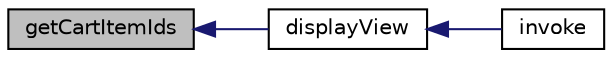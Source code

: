 digraph "getCartItemIds"
{
  edge [fontname="Helvetica",fontsize="10",labelfontname="Helvetica",labelfontsize="10"];
  node [fontname="Helvetica",fontsize="10",shape=record];
  rankdir="LR";
  Node1 [label="getCartItemIds",height=0.2,width=0.4,color="black", fillcolor="grey75", style="filled", fontcolor="black"];
  Node1 -> Node2 [dir="back",color="midnightblue",fontsize="10",style="solid",fontname="Helvetica"];
  Node2 [label="displayView",height=0.2,width=0.4,color="black", fillcolor="white", style="filled",URL="$class_s_s_cart_controller.html#aca04b3e313abfb913efaacdfb7d5d3d7",tooltip="Warenkorb Ansicht. "];
  Node2 -> Node3 [dir="back",color="midnightblue",fontsize="10",style="solid",fontname="Helvetica"];
  Node3 [label="invoke",height=0.2,width=0.4,color="black", fillcolor="white", style="filled",URL="$class_s_s_cart_controller.html#a969cad912937b1e2e6e66b49d8148738",tooltip="Starter. "];
}
